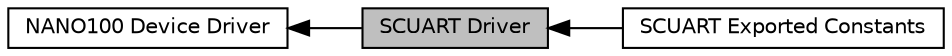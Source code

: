 digraph "SCUART Driver"
{
  edge [fontname="Helvetica",fontsize="10",labelfontname="Helvetica",labelfontsize="10"];
  node [fontname="Helvetica",fontsize="10",shape=box];
  rankdir=LR;
  Node2 [label="NANO100 Device Driver",height=0.2,width=0.4,color="black", fillcolor="white", style="filled",URL="$d5/d3c/group___n_a_n_o100___device___driver.html",tooltip=" "];
  Node1 [label="SCUART Driver",height=0.2,width=0.4,color="black", fillcolor="grey75", style="filled", fontcolor="black",tooltip=" "];
  Node3 [label="SCUART Exported Constants",height=0.2,width=0.4,color="black", fillcolor="white", style="filled",URL="$dc/dde/group___n_a_n_o100___s_c_u_a_r_t___e_x_p_o_r_t_e_d___c_o_n_s_t_a_n_t_s.html",tooltip=" "];
  Node2->Node1 [shape=plaintext, dir="back", style="solid"];
  Node1->Node3 [shape=plaintext, dir="back", style="solid"];
}
